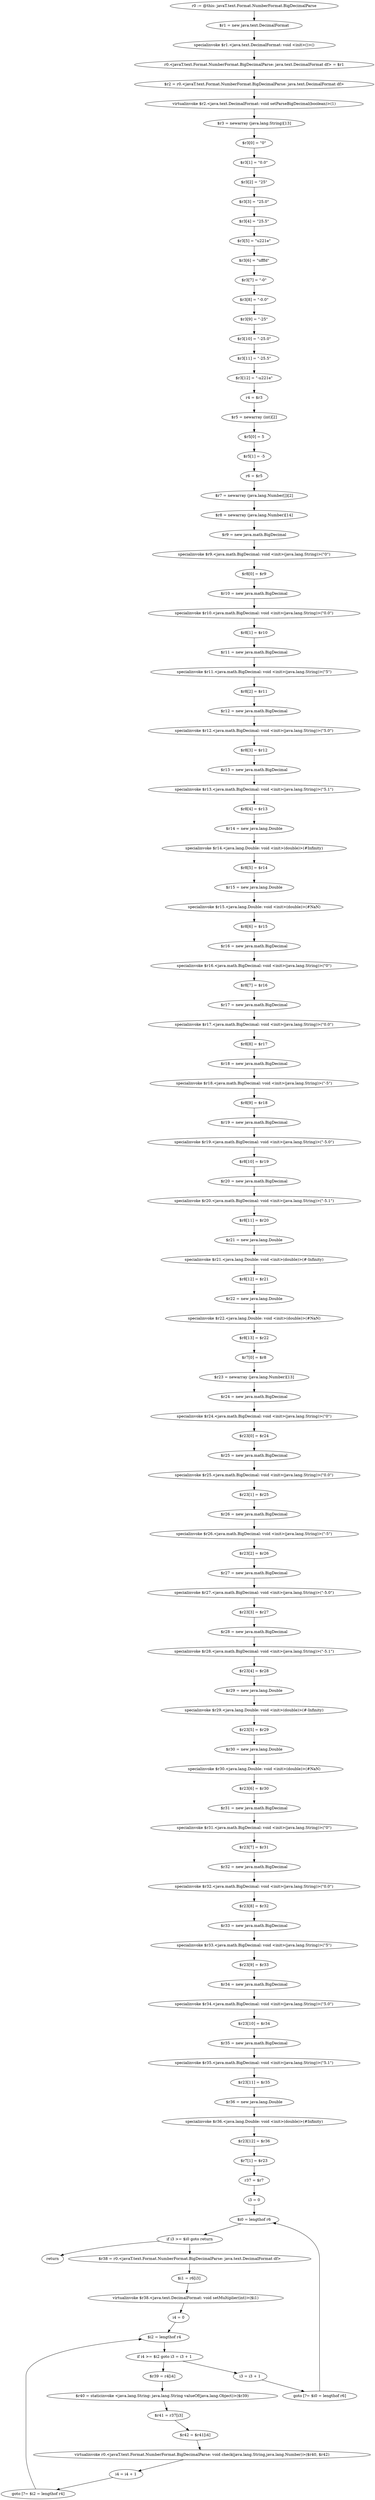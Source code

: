 digraph "unitGraph" {
    "r0 := @this: javaT.text.Format.NumberFormat.BigDecimalParse"
    "$r1 = new java.text.DecimalFormat"
    "specialinvoke $r1.<java.text.DecimalFormat: void <init>()>()"
    "r0.<javaT.text.Format.NumberFormat.BigDecimalParse: java.text.DecimalFormat df> = $r1"
    "$r2 = r0.<javaT.text.Format.NumberFormat.BigDecimalParse: java.text.DecimalFormat df>"
    "virtualinvoke $r2.<java.text.DecimalFormat: void setParseBigDecimal(boolean)>(1)"
    "$r3 = newarray (java.lang.String)[13]"
    "$r3[0] = \"0\""
    "$r3[1] = \"0.0\""
    "$r3[2] = \"25\""
    "$r3[3] = \"25.0\""
    "$r3[4] = \"25.5\""
    "$r3[5] = \"\u221e\""
    "$r3[6] = \"\ufffd\""
    "$r3[7] = \"-0\""
    "$r3[8] = \"-0.0\""
    "$r3[9] = \"-25\""
    "$r3[10] = \"-25.0\""
    "$r3[11] = \"-25.5\""
    "$r3[12] = \"-\u221e\""
    "r4 = $r3"
    "$r5 = newarray (int)[2]"
    "$r5[0] = 5"
    "$r5[1] = -5"
    "r6 = $r5"
    "$r7 = newarray (java.lang.Number[])[2]"
    "$r8 = newarray (java.lang.Number)[14]"
    "$r9 = new java.math.BigDecimal"
    "specialinvoke $r9.<java.math.BigDecimal: void <init>(java.lang.String)>(\"0\")"
    "$r8[0] = $r9"
    "$r10 = new java.math.BigDecimal"
    "specialinvoke $r10.<java.math.BigDecimal: void <init>(java.lang.String)>(\"0.0\")"
    "$r8[1] = $r10"
    "$r11 = new java.math.BigDecimal"
    "specialinvoke $r11.<java.math.BigDecimal: void <init>(java.lang.String)>(\"5\")"
    "$r8[2] = $r11"
    "$r12 = new java.math.BigDecimal"
    "specialinvoke $r12.<java.math.BigDecimal: void <init>(java.lang.String)>(\"5.0\")"
    "$r8[3] = $r12"
    "$r13 = new java.math.BigDecimal"
    "specialinvoke $r13.<java.math.BigDecimal: void <init>(java.lang.String)>(\"5.1\")"
    "$r8[4] = $r13"
    "$r14 = new java.lang.Double"
    "specialinvoke $r14.<java.lang.Double: void <init>(double)>(#Infinity)"
    "$r8[5] = $r14"
    "$r15 = new java.lang.Double"
    "specialinvoke $r15.<java.lang.Double: void <init>(double)>(#NaN)"
    "$r8[6] = $r15"
    "$r16 = new java.math.BigDecimal"
    "specialinvoke $r16.<java.math.BigDecimal: void <init>(java.lang.String)>(\"0\")"
    "$r8[7] = $r16"
    "$r17 = new java.math.BigDecimal"
    "specialinvoke $r17.<java.math.BigDecimal: void <init>(java.lang.String)>(\"0.0\")"
    "$r8[8] = $r17"
    "$r18 = new java.math.BigDecimal"
    "specialinvoke $r18.<java.math.BigDecimal: void <init>(java.lang.String)>(\"-5\")"
    "$r8[9] = $r18"
    "$r19 = new java.math.BigDecimal"
    "specialinvoke $r19.<java.math.BigDecimal: void <init>(java.lang.String)>(\"-5.0\")"
    "$r8[10] = $r19"
    "$r20 = new java.math.BigDecimal"
    "specialinvoke $r20.<java.math.BigDecimal: void <init>(java.lang.String)>(\"-5.1\")"
    "$r8[11] = $r20"
    "$r21 = new java.lang.Double"
    "specialinvoke $r21.<java.lang.Double: void <init>(double)>(#-Infinity)"
    "$r8[12] = $r21"
    "$r22 = new java.lang.Double"
    "specialinvoke $r22.<java.lang.Double: void <init>(double)>(#NaN)"
    "$r8[13] = $r22"
    "$r7[0] = $r8"
    "$r23 = newarray (java.lang.Number)[13]"
    "$r24 = new java.math.BigDecimal"
    "specialinvoke $r24.<java.math.BigDecimal: void <init>(java.lang.String)>(\"0\")"
    "$r23[0] = $r24"
    "$r25 = new java.math.BigDecimal"
    "specialinvoke $r25.<java.math.BigDecimal: void <init>(java.lang.String)>(\"0.0\")"
    "$r23[1] = $r25"
    "$r26 = new java.math.BigDecimal"
    "specialinvoke $r26.<java.math.BigDecimal: void <init>(java.lang.String)>(\"-5\")"
    "$r23[2] = $r26"
    "$r27 = new java.math.BigDecimal"
    "specialinvoke $r27.<java.math.BigDecimal: void <init>(java.lang.String)>(\"-5.0\")"
    "$r23[3] = $r27"
    "$r28 = new java.math.BigDecimal"
    "specialinvoke $r28.<java.math.BigDecimal: void <init>(java.lang.String)>(\"-5.1\")"
    "$r23[4] = $r28"
    "$r29 = new java.lang.Double"
    "specialinvoke $r29.<java.lang.Double: void <init>(double)>(#-Infinity)"
    "$r23[5] = $r29"
    "$r30 = new java.lang.Double"
    "specialinvoke $r30.<java.lang.Double: void <init>(double)>(#NaN)"
    "$r23[6] = $r30"
    "$r31 = new java.math.BigDecimal"
    "specialinvoke $r31.<java.math.BigDecimal: void <init>(java.lang.String)>(\"0\")"
    "$r23[7] = $r31"
    "$r32 = new java.math.BigDecimal"
    "specialinvoke $r32.<java.math.BigDecimal: void <init>(java.lang.String)>(\"0.0\")"
    "$r23[8] = $r32"
    "$r33 = new java.math.BigDecimal"
    "specialinvoke $r33.<java.math.BigDecimal: void <init>(java.lang.String)>(\"5\")"
    "$r23[9] = $r33"
    "$r34 = new java.math.BigDecimal"
    "specialinvoke $r34.<java.math.BigDecimal: void <init>(java.lang.String)>(\"5.0\")"
    "$r23[10] = $r34"
    "$r35 = new java.math.BigDecimal"
    "specialinvoke $r35.<java.math.BigDecimal: void <init>(java.lang.String)>(\"5.1\")"
    "$r23[11] = $r35"
    "$r36 = new java.lang.Double"
    "specialinvoke $r36.<java.lang.Double: void <init>(double)>(#Infinity)"
    "$r23[12] = $r36"
    "$r7[1] = $r23"
    "r37 = $r7"
    "i3 = 0"
    "$i0 = lengthof r6"
    "if i3 >= $i0 goto return"
    "$r38 = r0.<javaT.text.Format.NumberFormat.BigDecimalParse: java.text.DecimalFormat df>"
    "$i1 = r6[i3]"
    "virtualinvoke $r38.<java.text.DecimalFormat: void setMultiplier(int)>($i1)"
    "i4 = 0"
    "$i2 = lengthof r4"
    "if i4 >= $i2 goto i3 = i3 + 1"
    "$r39 = r4[i4]"
    "$r40 = staticinvoke <java.lang.String: java.lang.String valueOf(java.lang.Object)>($r39)"
    "$r41 = r37[i3]"
    "$r42 = $r41[i4]"
    "virtualinvoke r0.<javaT.text.Format.NumberFormat.BigDecimalParse: void check(java.lang.String,java.lang.Number)>($r40, $r42)"
    "i4 = i4 + 1"
    "goto [?= $i2 = lengthof r4]"
    "i3 = i3 + 1"
    "goto [?= $i0 = lengthof r6]"
    "return"
    "r0 := @this: javaT.text.Format.NumberFormat.BigDecimalParse"->"$r1 = new java.text.DecimalFormat";
    "$r1 = new java.text.DecimalFormat"->"specialinvoke $r1.<java.text.DecimalFormat: void <init>()>()";
    "specialinvoke $r1.<java.text.DecimalFormat: void <init>()>()"->"r0.<javaT.text.Format.NumberFormat.BigDecimalParse: java.text.DecimalFormat df> = $r1";
    "r0.<javaT.text.Format.NumberFormat.BigDecimalParse: java.text.DecimalFormat df> = $r1"->"$r2 = r0.<javaT.text.Format.NumberFormat.BigDecimalParse: java.text.DecimalFormat df>";
    "$r2 = r0.<javaT.text.Format.NumberFormat.BigDecimalParse: java.text.DecimalFormat df>"->"virtualinvoke $r2.<java.text.DecimalFormat: void setParseBigDecimal(boolean)>(1)";
    "virtualinvoke $r2.<java.text.DecimalFormat: void setParseBigDecimal(boolean)>(1)"->"$r3 = newarray (java.lang.String)[13]";
    "$r3 = newarray (java.lang.String)[13]"->"$r3[0] = \"0\"";
    "$r3[0] = \"0\""->"$r3[1] = \"0.0\"";
    "$r3[1] = \"0.0\""->"$r3[2] = \"25\"";
    "$r3[2] = \"25\""->"$r3[3] = \"25.0\"";
    "$r3[3] = \"25.0\""->"$r3[4] = \"25.5\"";
    "$r3[4] = \"25.5\""->"$r3[5] = \"\u221e\"";
    "$r3[5] = \"\u221e\""->"$r3[6] = \"\ufffd\"";
    "$r3[6] = \"\ufffd\""->"$r3[7] = \"-0\"";
    "$r3[7] = \"-0\""->"$r3[8] = \"-0.0\"";
    "$r3[8] = \"-0.0\""->"$r3[9] = \"-25\"";
    "$r3[9] = \"-25\""->"$r3[10] = \"-25.0\"";
    "$r3[10] = \"-25.0\""->"$r3[11] = \"-25.5\"";
    "$r3[11] = \"-25.5\""->"$r3[12] = \"-\u221e\"";
    "$r3[12] = \"-\u221e\""->"r4 = $r3";
    "r4 = $r3"->"$r5 = newarray (int)[2]";
    "$r5 = newarray (int)[2]"->"$r5[0] = 5";
    "$r5[0] = 5"->"$r5[1] = -5";
    "$r5[1] = -5"->"r6 = $r5";
    "r6 = $r5"->"$r7 = newarray (java.lang.Number[])[2]";
    "$r7 = newarray (java.lang.Number[])[2]"->"$r8 = newarray (java.lang.Number)[14]";
    "$r8 = newarray (java.lang.Number)[14]"->"$r9 = new java.math.BigDecimal";
    "$r9 = new java.math.BigDecimal"->"specialinvoke $r9.<java.math.BigDecimal: void <init>(java.lang.String)>(\"0\")";
    "specialinvoke $r9.<java.math.BigDecimal: void <init>(java.lang.String)>(\"0\")"->"$r8[0] = $r9";
    "$r8[0] = $r9"->"$r10 = new java.math.BigDecimal";
    "$r10 = new java.math.BigDecimal"->"specialinvoke $r10.<java.math.BigDecimal: void <init>(java.lang.String)>(\"0.0\")";
    "specialinvoke $r10.<java.math.BigDecimal: void <init>(java.lang.String)>(\"0.0\")"->"$r8[1] = $r10";
    "$r8[1] = $r10"->"$r11 = new java.math.BigDecimal";
    "$r11 = new java.math.BigDecimal"->"specialinvoke $r11.<java.math.BigDecimal: void <init>(java.lang.String)>(\"5\")";
    "specialinvoke $r11.<java.math.BigDecimal: void <init>(java.lang.String)>(\"5\")"->"$r8[2] = $r11";
    "$r8[2] = $r11"->"$r12 = new java.math.BigDecimal";
    "$r12 = new java.math.BigDecimal"->"specialinvoke $r12.<java.math.BigDecimal: void <init>(java.lang.String)>(\"5.0\")";
    "specialinvoke $r12.<java.math.BigDecimal: void <init>(java.lang.String)>(\"5.0\")"->"$r8[3] = $r12";
    "$r8[3] = $r12"->"$r13 = new java.math.BigDecimal";
    "$r13 = new java.math.BigDecimal"->"specialinvoke $r13.<java.math.BigDecimal: void <init>(java.lang.String)>(\"5.1\")";
    "specialinvoke $r13.<java.math.BigDecimal: void <init>(java.lang.String)>(\"5.1\")"->"$r8[4] = $r13";
    "$r8[4] = $r13"->"$r14 = new java.lang.Double";
    "$r14 = new java.lang.Double"->"specialinvoke $r14.<java.lang.Double: void <init>(double)>(#Infinity)";
    "specialinvoke $r14.<java.lang.Double: void <init>(double)>(#Infinity)"->"$r8[5] = $r14";
    "$r8[5] = $r14"->"$r15 = new java.lang.Double";
    "$r15 = new java.lang.Double"->"specialinvoke $r15.<java.lang.Double: void <init>(double)>(#NaN)";
    "specialinvoke $r15.<java.lang.Double: void <init>(double)>(#NaN)"->"$r8[6] = $r15";
    "$r8[6] = $r15"->"$r16 = new java.math.BigDecimal";
    "$r16 = new java.math.BigDecimal"->"specialinvoke $r16.<java.math.BigDecimal: void <init>(java.lang.String)>(\"0\")";
    "specialinvoke $r16.<java.math.BigDecimal: void <init>(java.lang.String)>(\"0\")"->"$r8[7] = $r16";
    "$r8[7] = $r16"->"$r17 = new java.math.BigDecimal";
    "$r17 = new java.math.BigDecimal"->"specialinvoke $r17.<java.math.BigDecimal: void <init>(java.lang.String)>(\"0.0\")";
    "specialinvoke $r17.<java.math.BigDecimal: void <init>(java.lang.String)>(\"0.0\")"->"$r8[8] = $r17";
    "$r8[8] = $r17"->"$r18 = new java.math.BigDecimal";
    "$r18 = new java.math.BigDecimal"->"specialinvoke $r18.<java.math.BigDecimal: void <init>(java.lang.String)>(\"-5\")";
    "specialinvoke $r18.<java.math.BigDecimal: void <init>(java.lang.String)>(\"-5\")"->"$r8[9] = $r18";
    "$r8[9] = $r18"->"$r19 = new java.math.BigDecimal";
    "$r19 = new java.math.BigDecimal"->"specialinvoke $r19.<java.math.BigDecimal: void <init>(java.lang.String)>(\"-5.0\")";
    "specialinvoke $r19.<java.math.BigDecimal: void <init>(java.lang.String)>(\"-5.0\")"->"$r8[10] = $r19";
    "$r8[10] = $r19"->"$r20 = new java.math.BigDecimal";
    "$r20 = new java.math.BigDecimal"->"specialinvoke $r20.<java.math.BigDecimal: void <init>(java.lang.String)>(\"-5.1\")";
    "specialinvoke $r20.<java.math.BigDecimal: void <init>(java.lang.String)>(\"-5.1\")"->"$r8[11] = $r20";
    "$r8[11] = $r20"->"$r21 = new java.lang.Double";
    "$r21 = new java.lang.Double"->"specialinvoke $r21.<java.lang.Double: void <init>(double)>(#-Infinity)";
    "specialinvoke $r21.<java.lang.Double: void <init>(double)>(#-Infinity)"->"$r8[12] = $r21";
    "$r8[12] = $r21"->"$r22 = new java.lang.Double";
    "$r22 = new java.lang.Double"->"specialinvoke $r22.<java.lang.Double: void <init>(double)>(#NaN)";
    "specialinvoke $r22.<java.lang.Double: void <init>(double)>(#NaN)"->"$r8[13] = $r22";
    "$r8[13] = $r22"->"$r7[0] = $r8";
    "$r7[0] = $r8"->"$r23 = newarray (java.lang.Number)[13]";
    "$r23 = newarray (java.lang.Number)[13]"->"$r24 = new java.math.BigDecimal";
    "$r24 = new java.math.BigDecimal"->"specialinvoke $r24.<java.math.BigDecimal: void <init>(java.lang.String)>(\"0\")";
    "specialinvoke $r24.<java.math.BigDecimal: void <init>(java.lang.String)>(\"0\")"->"$r23[0] = $r24";
    "$r23[0] = $r24"->"$r25 = new java.math.BigDecimal";
    "$r25 = new java.math.BigDecimal"->"specialinvoke $r25.<java.math.BigDecimal: void <init>(java.lang.String)>(\"0.0\")";
    "specialinvoke $r25.<java.math.BigDecimal: void <init>(java.lang.String)>(\"0.0\")"->"$r23[1] = $r25";
    "$r23[1] = $r25"->"$r26 = new java.math.BigDecimal";
    "$r26 = new java.math.BigDecimal"->"specialinvoke $r26.<java.math.BigDecimal: void <init>(java.lang.String)>(\"-5\")";
    "specialinvoke $r26.<java.math.BigDecimal: void <init>(java.lang.String)>(\"-5\")"->"$r23[2] = $r26";
    "$r23[2] = $r26"->"$r27 = new java.math.BigDecimal";
    "$r27 = new java.math.BigDecimal"->"specialinvoke $r27.<java.math.BigDecimal: void <init>(java.lang.String)>(\"-5.0\")";
    "specialinvoke $r27.<java.math.BigDecimal: void <init>(java.lang.String)>(\"-5.0\")"->"$r23[3] = $r27";
    "$r23[3] = $r27"->"$r28 = new java.math.BigDecimal";
    "$r28 = new java.math.BigDecimal"->"specialinvoke $r28.<java.math.BigDecimal: void <init>(java.lang.String)>(\"-5.1\")";
    "specialinvoke $r28.<java.math.BigDecimal: void <init>(java.lang.String)>(\"-5.1\")"->"$r23[4] = $r28";
    "$r23[4] = $r28"->"$r29 = new java.lang.Double";
    "$r29 = new java.lang.Double"->"specialinvoke $r29.<java.lang.Double: void <init>(double)>(#-Infinity)";
    "specialinvoke $r29.<java.lang.Double: void <init>(double)>(#-Infinity)"->"$r23[5] = $r29";
    "$r23[5] = $r29"->"$r30 = new java.lang.Double";
    "$r30 = new java.lang.Double"->"specialinvoke $r30.<java.lang.Double: void <init>(double)>(#NaN)";
    "specialinvoke $r30.<java.lang.Double: void <init>(double)>(#NaN)"->"$r23[6] = $r30";
    "$r23[6] = $r30"->"$r31 = new java.math.BigDecimal";
    "$r31 = new java.math.BigDecimal"->"specialinvoke $r31.<java.math.BigDecimal: void <init>(java.lang.String)>(\"0\")";
    "specialinvoke $r31.<java.math.BigDecimal: void <init>(java.lang.String)>(\"0\")"->"$r23[7] = $r31";
    "$r23[7] = $r31"->"$r32 = new java.math.BigDecimal";
    "$r32 = new java.math.BigDecimal"->"specialinvoke $r32.<java.math.BigDecimal: void <init>(java.lang.String)>(\"0.0\")";
    "specialinvoke $r32.<java.math.BigDecimal: void <init>(java.lang.String)>(\"0.0\")"->"$r23[8] = $r32";
    "$r23[8] = $r32"->"$r33 = new java.math.BigDecimal";
    "$r33 = new java.math.BigDecimal"->"specialinvoke $r33.<java.math.BigDecimal: void <init>(java.lang.String)>(\"5\")";
    "specialinvoke $r33.<java.math.BigDecimal: void <init>(java.lang.String)>(\"5\")"->"$r23[9] = $r33";
    "$r23[9] = $r33"->"$r34 = new java.math.BigDecimal";
    "$r34 = new java.math.BigDecimal"->"specialinvoke $r34.<java.math.BigDecimal: void <init>(java.lang.String)>(\"5.0\")";
    "specialinvoke $r34.<java.math.BigDecimal: void <init>(java.lang.String)>(\"5.0\")"->"$r23[10] = $r34";
    "$r23[10] = $r34"->"$r35 = new java.math.BigDecimal";
    "$r35 = new java.math.BigDecimal"->"specialinvoke $r35.<java.math.BigDecimal: void <init>(java.lang.String)>(\"5.1\")";
    "specialinvoke $r35.<java.math.BigDecimal: void <init>(java.lang.String)>(\"5.1\")"->"$r23[11] = $r35";
    "$r23[11] = $r35"->"$r36 = new java.lang.Double";
    "$r36 = new java.lang.Double"->"specialinvoke $r36.<java.lang.Double: void <init>(double)>(#Infinity)";
    "specialinvoke $r36.<java.lang.Double: void <init>(double)>(#Infinity)"->"$r23[12] = $r36";
    "$r23[12] = $r36"->"$r7[1] = $r23";
    "$r7[1] = $r23"->"r37 = $r7";
    "r37 = $r7"->"i3 = 0";
    "i3 = 0"->"$i0 = lengthof r6";
    "$i0 = lengthof r6"->"if i3 >= $i0 goto return";
    "if i3 >= $i0 goto return"->"$r38 = r0.<javaT.text.Format.NumberFormat.BigDecimalParse: java.text.DecimalFormat df>";
    "if i3 >= $i0 goto return"->"return";
    "$r38 = r0.<javaT.text.Format.NumberFormat.BigDecimalParse: java.text.DecimalFormat df>"->"$i1 = r6[i3]";
    "$i1 = r6[i3]"->"virtualinvoke $r38.<java.text.DecimalFormat: void setMultiplier(int)>($i1)";
    "virtualinvoke $r38.<java.text.DecimalFormat: void setMultiplier(int)>($i1)"->"i4 = 0";
    "i4 = 0"->"$i2 = lengthof r4";
    "$i2 = lengthof r4"->"if i4 >= $i2 goto i3 = i3 + 1";
    "if i4 >= $i2 goto i3 = i3 + 1"->"$r39 = r4[i4]";
    "if i4 >= $i2 goto i3 = i3 + 1"->"i3 = i3 + 1";
    "$r39 = r4[i4]"->"$r40 = staticinvoke <java.lang.String: java.lang.String valueOf(java.lang.Object)>($r39)";
    "$r40 = staticinvoke <java.lang.String: java.lang.String valueOf(java.lang.Object)>($r39)"->"$r41 = r37[i3]";
    "$r41 = r37[i3]"->"$r42 = $r41[i4]";
    "$r42 = $r41[i4]"->"virtualinvoke r0.<javaT.text.Format.NumberFormat.BigDecimalParse: void check(java.lang.String,java.lang.Number)>($r40, $r42)";
    "virtualinvoke r0.<javaT.text.Format.NumberFormat.BigDecimalParse: void check(java.lang.String,java.lang.Number)>($r40, $r42)"->"i4 = i4 + 1";
    "i4 = i4 + 1"->"goto [?= $i2 = lengthof r4]";
    "goto [?= $i2 = lengthof r4]"->"$i2 = lengthof r4";
    "i3 = i3 + 1"->"goto [?= $i0 = lengthof r6]";
    "goto [?= $i0 = lengthof r6]"->"$i0 = lengthof r6";
}
